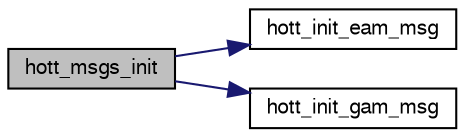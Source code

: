 digraph "hott_msgs_init"
{
  edge [fontname="FreeSans",fontsize="10",labelfontname="FreeSans",labelfontsize="10"];
  node [fontname="FreeSans",fontsize="10",shape=record];
  rankdir="LR";
  Node1 [label="hott_msgs_init",height=0.2,width=0.4,color="black", fillcolor="grey75", style="filled", fontcolor="black"];
  Node1 -> Node2 [color="midnightblue",fontsize="10",style="solid",fontname="FreeSans"];
  Node2 [label="hott_init_eam_msg",height=0.2,width=0.4,color="black", fillcolor="white", style="filled",URL="$hott__eam_8h.html#a3f66274ca586115b1e8b23149c92f619"];
  Node1 -> Node3 [color="midnightblue",fontsize="10",style="solid",fontname="FreeSans"];
  Node3 [label="hott_init_gam_msg",height=0.2,width=0.4,color="black", fillcolor="white", style="filled",URL="$hott__gam_8h.html#a72488f40d845bd2ac9dd4d6560d4c3e8"];
}
